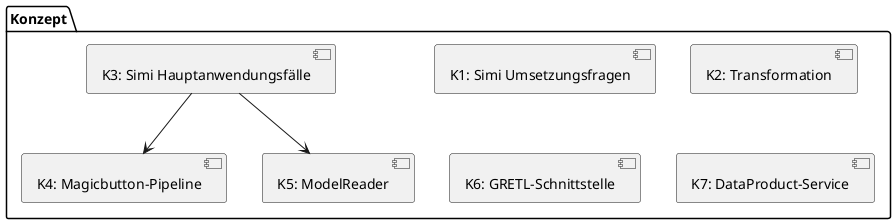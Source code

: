 @startuml
package "Konzept" {
    [K1: Simi Umsetzungsfragen] as k1
    [K2: Transformation] as k2
    [K3: Simi Hauptanwendungsfälle] as k3
    [K4: Magicbutton-Pipeline] as k4
    [K5: ModelReader] as k5
    [K6: GRETL-Schnittstelle] as k6
    [K7: DataProduct-Service] as k7

    k3 --> k4
    k3 --> k5
}
@enduml